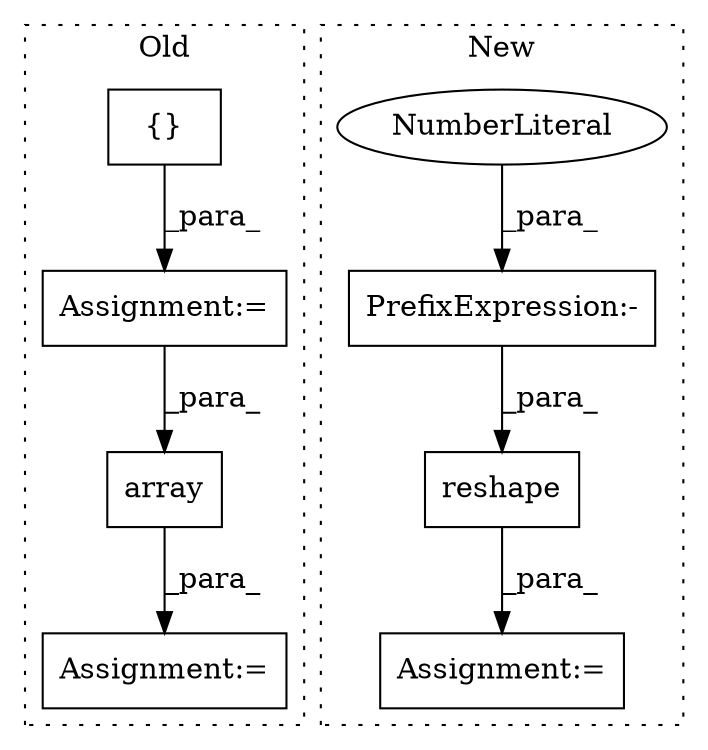 digraph G {
subgraph cluster0 {
1 [label="array" a="32" s="2724,2828" l="17,-5" shape="box"];
3 [label="Assignment:=" a="7" s="2717" l="1" shape="box"];
5 [label="{}" a="4" s="2697,2703" l="1,1" shape="box"];
8 [label="Assignment:=" a="7" s="2800" l="20" shape="box"];
label = "Old";
style="dotted";
}
subgraph cluster1 {
2 [label="reshape" a="32" s="2831,2862" l="8,1" shape="box"];
4 [label="Assignment:=" a="7" s="2824" l="1" shape="box"];
6 [label="PrefixExpression:-" a="38" s="2753" l="1" shape="box"];
7 [label="NumberLiteral" a="34" s="2754" l="1" shape="ellipse"];
label = "New";
style="dotted";
}
1 -> 3 [label="_para_"];
2 -> 4 [label="_para_"];
5 -> 8 [label="_para_"];
6 -> 2 [label="_para_"];
7 -> 6 [label="_para_"];
8 -> 1 [label="_para_"];
}